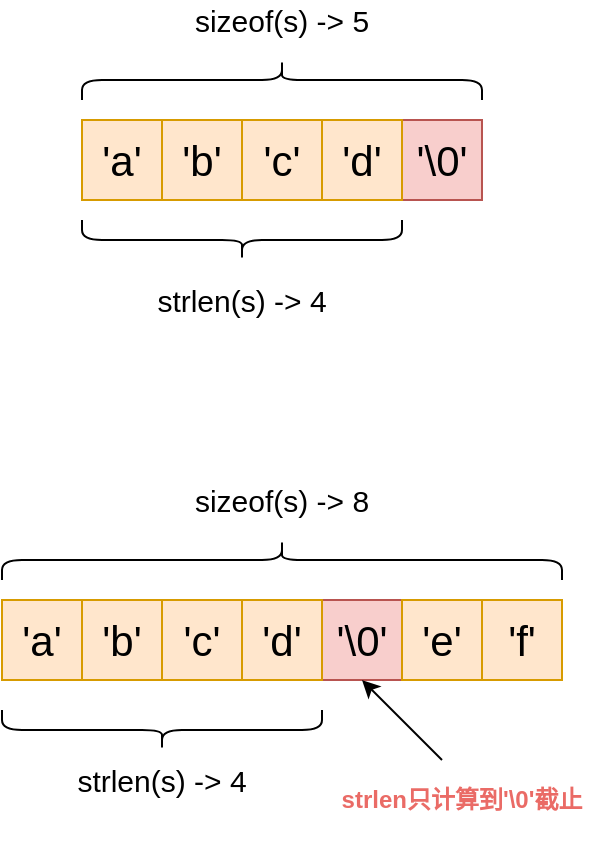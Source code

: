 <mxfile version="15.1.2" type="github">
  <diagram id="NBlxp53tEvIo2HRYmzci" name="Page-1">
    <mxGraphModel dx="1350" dy="774" grid="1" gridSize="10" guides="1" tooltips="1" connect="1" arrows="1" fold="1" page="1" pageScale="1" pageWidth="827" pageHeight="1169" math="0" shadow="0">
      <root>
        <mxCell id="0" />
        <mxCell id="1" parent="0" />
        <mxCell id="t1f41EnN9VQ0A4pPDgWM-27" value="" style="group" vertex="1" connectable="0" parent="1">
          <mxGeometry x="200" y="220" width="200" height="160" as="geometry" />
        </mxCell>
        <mxCell id="t1f41EnN9VQ0A4pPDgWM-1" value="&lt;font style=&quot;font-size: 21px&quot;&gt;&#39;a&#39;&lt;/font&gt;" style="rounded=0;whiteSpace=wrap;html=1;fillColor=#ffe6cc;strokeColor=#d79b00;" vertex="1" parent="t1f41EnN9VQ0A4pPDgWM-27">
          <mxGeometry y="60" width="40" height="40" as="geometry" />
        </mxCell>
        <mxCell id="t1f41EnN9VQ0A4pPDgWM-6" value="&lt;font style=&quot;font-size: 21px&quot;&gt;&#39;b&#39;&lt;/font&gt;" style="rounded=0;whiteSpace=wrap;html=1;fillColor=#ffe6cc;strokeColor=#d79b00;" vertex="1" parent="t1f41EnN9VQ0A4pPDgWM-27">
          <mxGeometry x="40" y="60" width="40" height="40" as="geometry" />
        </mxCell>
        <mxCell id="t1f41EnN9VQ0A4pPDgWM-7" value="&lt;font style=&quot;font-size: 21px&quot;&gt;&#39;\0&#39;&lt;/font&gt;" style="rounded=0;whiteSpace=wrap;html=1;fillColor=#f8cecc;strokeColor=#b85450;" vertex="1" parent="t1f41EnN9VQ0A4pPDgWM-27">
          <mxGeometry x="160" y="60" width="40" height="40" as="geometry" />
        </mxCell>
        <mxCell id="t1f41EnN9VQ0A4pPDgWM-8" value="&lt;font style=&quot;font-size: 21px&quot;&gt;&#39;d&#39;&lt;/font&gt;" style="rounded=0;whiteSpace=wrap;html=1;fillColor=#ffe6cc;strokeColor=#d79b00;" vertex="1" parent="t1f41EnN9VQ0A4pPDgWM-27">
          <mxGeometry x="120" y="60" width="40" height="40" as="geometry" />
        </mxCell>
        <mxCell id="t1f41EnN9VQ0A4pPDgWM-9" value="&lt;font style=&quot;font-size: 21px&quot;&gt;&#39;c&#39;&lt;/font&gt;" style="rounded=0;whiteSpace=wrap;html=1;fillColor=#ffe6cc;strokeColor=#d79b00;" vertex="1" parent="t1f41EnN9VQ0A4pPDgWM-27">
          <mxGeometry x="80" y="60" width="40" height="40" as="geometry" />
        </mxCell>
        <mxCell id="t1f41EnN9VQ0A4pPDgWM-17" value="" style="shape=curlyBracket;whiteSpace=wrap;html=1;rounded=1;flipH=1;rotation=-90;" vertex="1" parent="t1f41EnN9VQ0A4pPDgWM-27">
          <mxGeometry x="90" y="-60" width="20" height="200" as="geometry" />
        </mxCell>
        <mxCell id="t1f41EnN9VQ0A4pPDgWM-19" value="" style="shape=curlyBracket;whiteSpace=wrap;html=1;rounded=1;flipH=1;rotation=90;" vertex="1" parent="t1f41EnN9VQ0A4pPDgWM-27">
          <mxGeometry x="70" y="40" width="20" height="160" as="geometry" />
        </mxCell>
        <mxCell id="t1f41EnN9VQ0A4pPDgWM-21" value="&lt;font style=&quot;font-size: 15px&quot;&gt;sizeof(s) -&amp;gt; 5&lt;/font&gt;" style="text;html=1;strokeColor=none;fillColor=none;align=center;verticalAlign=middle;whiteSpace=wrap;rounded=0;" vertex="1" parent="t1f41EnN9VQ0A4pPDgWM-27">
          <mxGeometry x="40" width="120" height="20" as="geometry" />
        </mxCell>
        <mxCell id="t1f41EnN9VQ0A4pPDgWM-22" value="&lt;font style=&quot;font-size: 15px&quot;&gt;strlen(s) -&amp;gt; 4&lt;/font&gt;" style="text;html=1;strokeColor=none;fillColor=none;align=center;verticalAlign=middle;whiteSpace=wrap;rounded=0;" vertex="1" parent="t1f41EnN9VQ0A4pPDgWM-27">
          <mxGeometry x="20" y="140" width="120" height="20" as="geometry" />
        </mxCell>
        <mxCell id="t1f41EnN9VQ0A4pPDgWM-28" value="" style="group" vertex="1" connectable="0" parent="1">
          <mxGeometry x="160" y="460" width="300" height="180" as="geometry" />
        </mxCell>
        <mxCell id="t1f41EnN9VQ0A4pPDgWM-10" value="&lt;font style=&quot;font-size: 21px&quot;&gt;&#39;a&#39;&lt;/font&gt;" style="rounded=0;whiteSpace=wrap;html=1;fillColor=#ffe6cc;strokeColor=#d79b00;" vertex="1" parent="t1f41EnN9VQ0A4pPDgWM-28">
          <mxGeometry y="60" width="40" height="40" as="geometry" />
        </mxCell>
        <mxCell id="t1f41EnN9VQ0A4pPDgWM-11" value="&lt;font style=&quot;font-size: 21px&quot;&gt;&#39;b&#39;&lt;/font&gt;" style="rounded=0;whiteSpace=wrap;html=1;fillColor=#ffe6cc;strokeColor=#d79b00;" vertex="1" parent="t1f41EnN9VQ0A4pPDgWM-28">
          <mxGeometry x="40" y="60" width="40" height="40" as="geometry" />
        </mxCell>
        <mxCell id="t1f41EnN9VQ0A4pPDgWM-12" value="&lt;font style=&quot;font-size: 21px&quot;&gt;&#39;\0&#39;&lt;/font&gt;" style="rounded=0;whiteSpace=wrap;html=1;fillColor=#f8cecc;strokeColor=#b85450;" vertex="1" parent="t1f41EnN9VQ0A4pPDgWM-28">
          <mxGeometry x="160" y="60" width="40" height="40" as="geometry" />
        </mxCell>
        <mxCell id="t1f41EnN9VQ0A4pPDgWM-13" value="&lt;font style=&quot;font-size: 21px&quot;&gt;&#39;d&#39;&lt;/font&gt;" style="rounded=0;whiteSpace=wrap;html=1;fillColor=#ffe6cc;strokeColor=#d79b00;" vertex="1" parent="t1f41EnN9VQ0A4pPDgWM-28">
          <mxGeometry x="120" y="60" width="40" height="40" as="geometry" />
        </mxCell>
        <mxCell id="t1f41EnN9VQ0A4pPDgWM-14" value="&lt;font style=&quot;font-size: 21px&quot;&gt;&#39;c&#39;&lt;/font&gt;" style="rounded=0;whiteSpace=wrap;html=1;fillColor=#ffe6cc;strokeColor=#d79b00;" vertex="1" parent="t1f41EnN9VQ0A4pPDgWM-28">
          <mxGeometry x="80" y="60" width="40" height="40" as="geometry" />
        </mxCell>
        <mxCell id="t1f41EnN9VQ0A4pPDgWM-15" value="&lt;font style=&quot;font-size: 21px&quot;&gt;&#39;f&#39;&lt;/font&gt;" style="rounded=0;whiteSpace=wrap;html=1;fillColor=#ffe6cc;strokeColor=#d79b00;" vertex="1" parent="t1f41EnN9VQ0A4pPDgWM-28">
          <mxGeometry x="240" y="60" width="40" height="40" as="geometry" />
        </mxCell>
        <mxCell id="t1f41EnN9VQ0A4pPDgWM-16" value="&lt;font style=&quot;font-size: 21px&quot;&gt;&#39;e&#39;&lt;/font&gt;" style="rounded=0;whiteSpace=wrap;html=1;fillColor=#ffe6cc;strokeColor=#d79b00;" vertex="1" parent="t1f41EnN9VQ0A4pPDgWM-28">
          <mxGeometry x="200" y="60" width="40" height="40" as="geometry" />
        </mxCell>
        <mxCell id="t1f41EnN9VQ0A4pPDgWM-18" value="" style="shape=curlyBracket;whiteSpace=wrap;html=1;rounded=1;flipH=1;rotation=-90;" vertex="1" parent="t1f41EnN9VQ0A4pPDgWM-28">
          <mxGeometry x="130" y="-100" width="20" height="280" as="geometry" />
        </mxCell>
        <mxCell id="t1f41EnN9VQ0A4pPDgWM-20" value="" style="shape=curlyBracket;whiteSpace=wrap;html=1;rounded=1;flipH=1;rotation=90;" vertex="1" parent="t1f41EnN9VQ0A4pPDgWM-28">
          <mxGeometry x="70" y="45" width="20" height="160" as="geometry" />
        </mxCell>
        <mxCell id="t1f41EnN9VQ0A4pPDgWM-23" value="&lt;font style=&quot;font-size: 15px&quot;&gt;sizeof(s) -&amp;gt; 8&lt;/font&gt;" style="text;html=1;strokeColor=none;fillColor=none;align=center;verticalAlign=middle;whiteSpace=wrap;rounded=0;" vertex="1" parent="t1f41EnN9VQ0A4pPDgWM-28">
          <mxGeometry x="80" width="120" height="20" as="geometry" />
        </mxCell>
        <mxCell id="t1f41EnN9VQ0A4pPDgWM-24" value="&lt;font style=&quot;font-size: 15px&quot;&gt;strlen(s) -&amp;gt; 4&lt;/font&gt;" style="text;html=1;strokeColor=none;fillColor=none;align=center;verticalAlign=middle;whiteSpace=wrap;rounded=0;" vertex="1" parent="t1f41EnN9VQ0A4pPDgWM-28">
          <mxGeometry x="20" y="140" width="120" height="20" as="geometry" />
        </mxCell>
        <mxCell id="t1f41EnN9VQ0A4pPDgWM-25" value="" style="endArrow=classic;html=1;entryX=0.5;entryY=1;entryDx=0;entryDy=0;" edge="1" parent="t1f41EnN9VQ0A4pPDgWM-28" target="t1f41EnN9VQ0A4pPDgWM-12">
          <mxGeometry width="50" height="50" relative="1" as="geometry">
            <mxPoint x="220" y="140" as="sourcePoint" />
            <mxPoint x="180" y="120" as="targetPoint" />
          </mxGeometry>
        </mxCell>
        <mxCell id="t1f41EnN9VQ0A4pPDgWM-26" value="&lt;font color=&quot;#ea6b66&quot;&gt;&lt;b&gt;strlen只计算到&#39;\0&#39;截止&lt;/b&gt;&lt;/font&gt;" style="text;html=1;strokeColor=none;fillColor=none;align=center;verticalAlign=middle;whiteSpace=wrap;rounded=0;" vertex="1" parent="t1f41EnN9VQ0A4pPDgWM-28">
          <mxGeometry x="160" y="140" width="140" height="40" as="geometry" />
        </mxCell>
      </root>
    </mxGraphModel>
  </diagram>
</mxfile>
